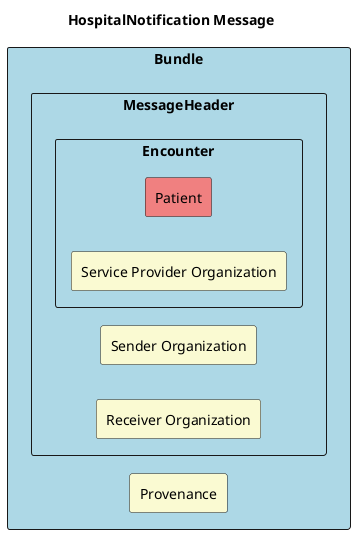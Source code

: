 @startuml testSimpleDiagram

left to right direction
'title
title HospitalNotification Message

'Message 1: New message

rectangle Bundle as "Bundle" #LightBlue{
    rectangle messageHeader as "MessageHeader" #LightBlue{
        rectangle encounter as "Encounter" #LightBlue{
            rectangle patient as "Patient" #LightCoral{
            }
            rectangle service as "Service Provider Organization" #LightGoldenRodYellow{
            }
        }
        rectangle sender as "Sender Organization" #LightGoldenRodYellow{
        }
        rectangle receiver as "Receiver Organization" #LightGoldenRodYellow{
        }
    }
    rectangle provenance as "Provenance" #LightGoldenRodYellow{
    }
}


@enduml
